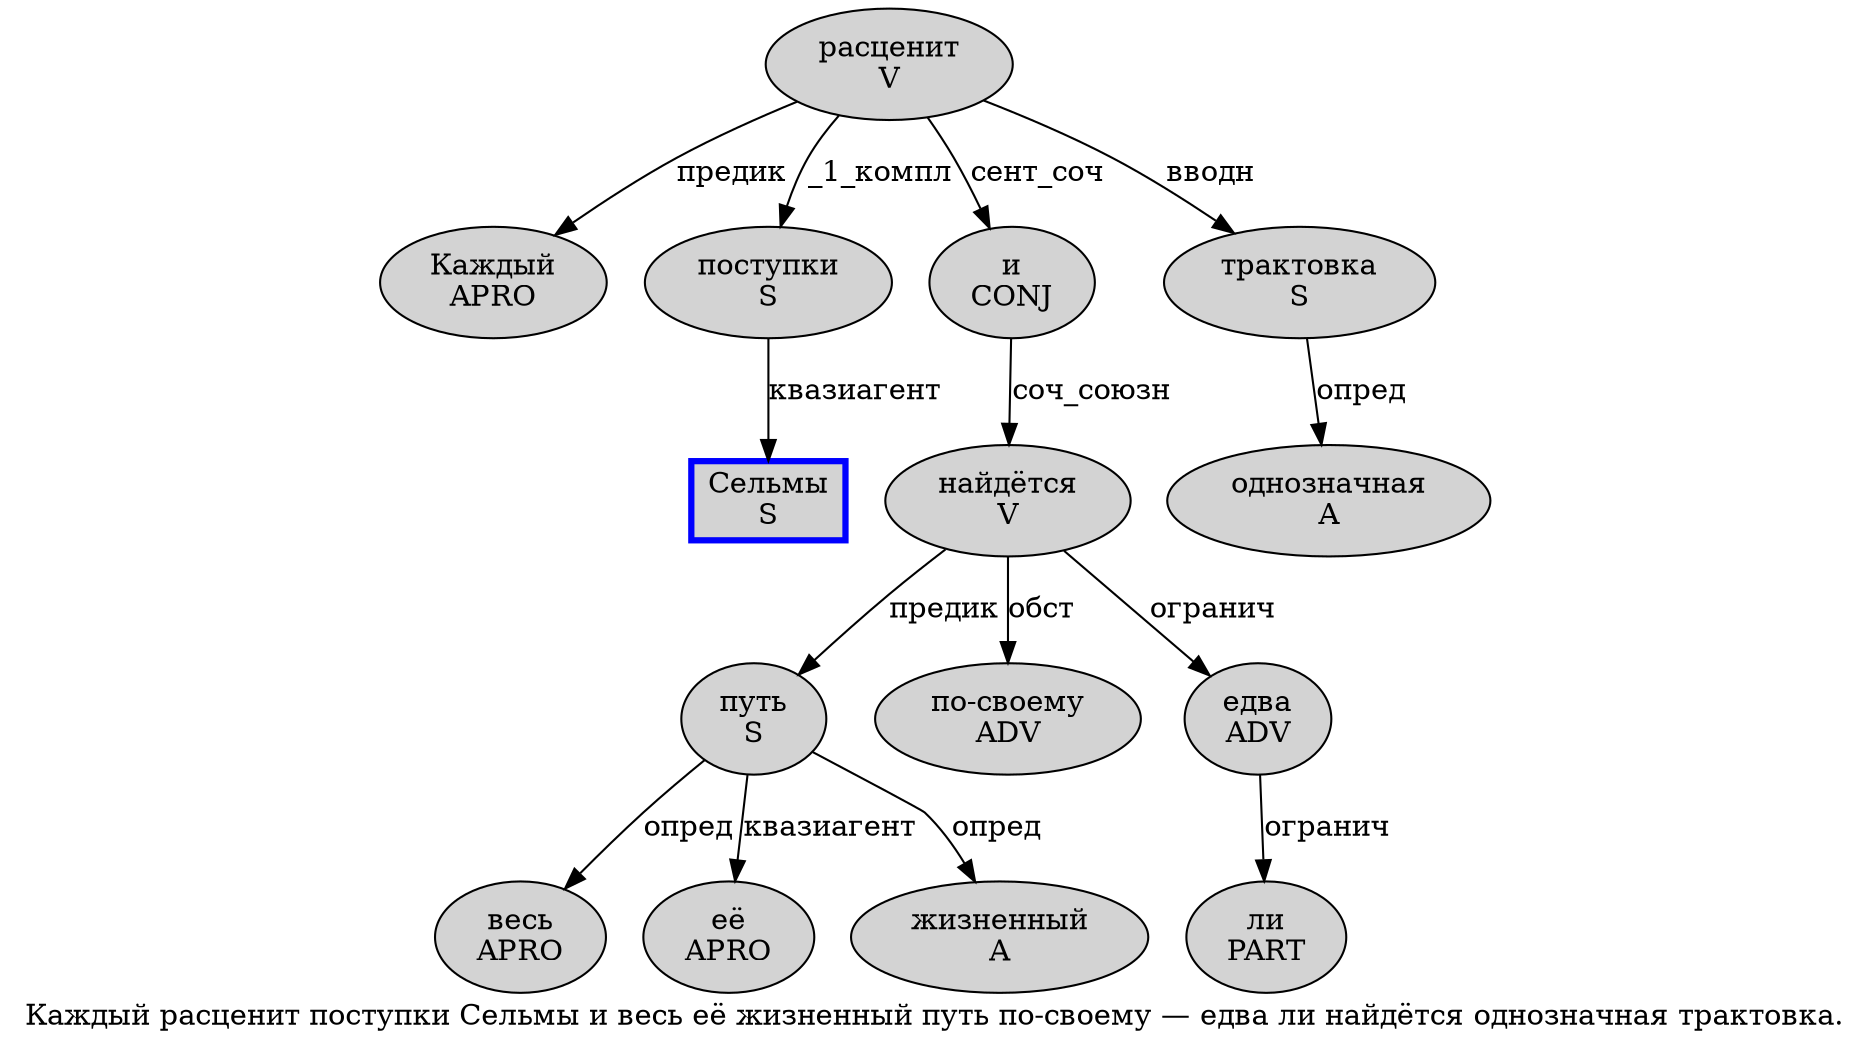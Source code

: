 digraph SENTENCE_1224 {
	graph [label="Каждый расценит поступки Сельмы и весь её жизненный путь по-своему — едва ли найдётся однозначная трактовка."]
	node [style=filled]
		0 [label="Каждый
APRO" color="" fillcolor=lightgray penwidth=1 shape=ellipse]
		1 [label="расценит
V" color="" fillcolor=lightgray penwidth=1 shape=ellipse]
		2 [label="поступки
S" color="" fillcolor=lightgray penwidth=1 shape=ellipse]
		3 [label="Сельмы
S" color=blue fillcolor=lightgray penwidth=3 shape=box]
		4 [label="и
CONJ" color="" fillcolor=lightgray penwidth=1 shape=ellipse]
		5 [label="весь
APRO" color="" fillcolor=lightgray penwidth=1 shape=ellipse]
		6 [label="её
APRO" color="" fillcolor=lightgray penwidth=1 shape=ellipse]
		7 [label="жизненный
A" color="" fillcolor=lightgray penwidth=1 shape=ellipse]
		8 [label="путь
S" color="" fillcolor=lightgray penwidth=1 shape=ellipse]
		9 [label="по-своему
ADV" color="" fillcolor=lightgray penwidth=1 shape=ellipse]
		11 [label="едва
ADV" color="" fillcolor=lightgray penwidth=1 shape=ellipse]
		12 [label="ли
PART" color="" fillcolor=lightgray penwidth=1 shape=ellipse]
		13 [label="найдётся
V" color="" fillcolor=lightgray penwidth=1 shape=ellipse]
		14 [label="однозначная
A" color="" fillcolor=lightgray penwidth=1 shape=ellipse]
		15 [label="трактовка
S" color="" fillcolor=lightgray penwidth=1 shape=ellipse]
			11 -> 12 [label="огранич"]
			13 -> 8 [label="предик"]
			13 -> 9 [label="обст"]
			13 -> 11 [label="огранич"]
			4 -> 13 [label="соч_союзн"]
			15 -> 14 [label="опред"]
			8 -> 5 [label="опред"]
			8 -> 6 [label="квазиагент"]
			8 -> 7 [label="опред"]
			1 -> 0 [label="предик"]
			1 -> 2 [label="_1_компл"]
			1 -> 4 [label="сент_соч"]
			1 -> 15 [label="вводн"]
			2 -> 3 [label="квазиагент"]
}